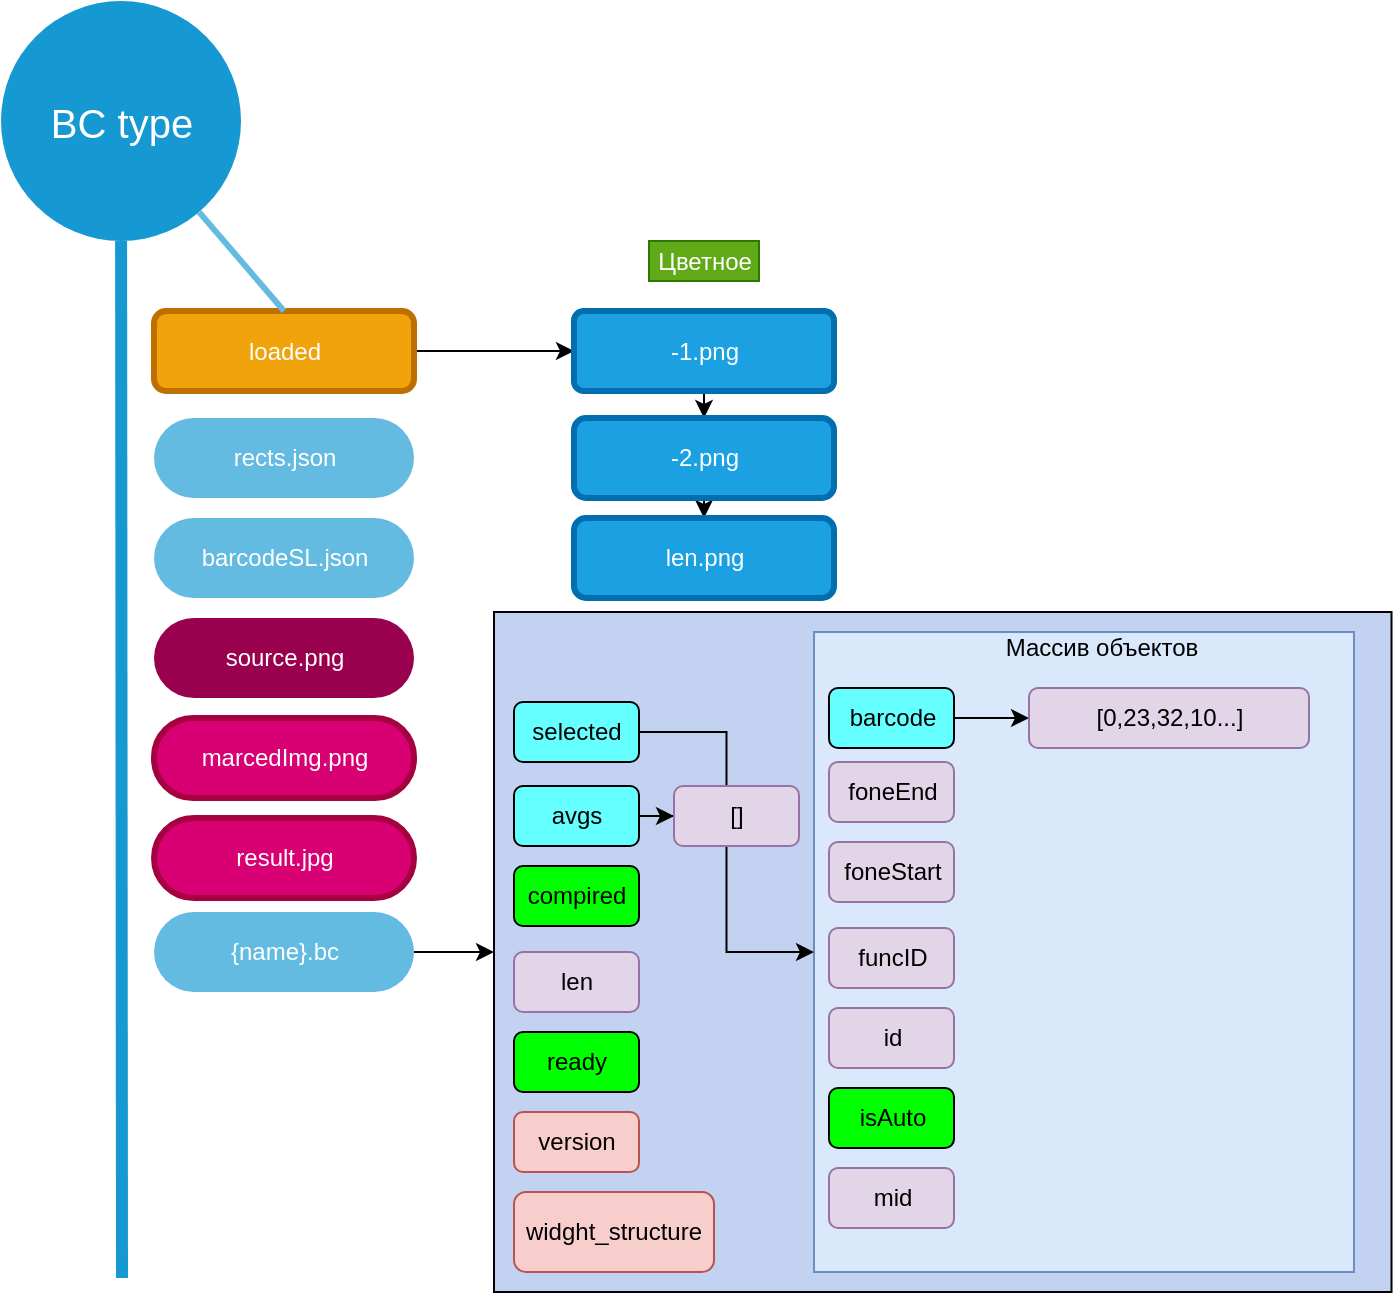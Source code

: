 <mxfile version="12.6.5" type="device"><diagram id="6a731a19-8d31-9384-78a2-239565b7b9f0" name="Page-1"><mxGraphModel dx="1024" dy="592" grid="1" gridSize="10" guides="1" tooltips="1" connect="1" arrows="1" fold="1" page="1" pageScale="1" pageWidth="1169" pageHeight="827" background="#ffffff" math="0" shadow="0"><root><mxCell id="0"/><mxCell id="1" parent="0"/><mxCell id="Y8BuCUHLw8fNUfFAt4tM-1394" value="" style="rounded=0;whiteSpace=wrap;html=1;fillColor=#C4D2F2;" parent="1" vertex="1"><mxGeometry x="770" y="577" width="448.75" height="340" as="geometry"/></mxCell><mxCell id="PFTpVJ1n_rNxzz7cIlE4-1382" value="" style="rounded=0;whiteSpace=wrap;html=1;fillColor=#dae8fc;strokeColor=#6c8ebf;" parent="1" vertex="1"><mxGeometry x="930" y="587" width="270" height="320" as="geometry"/></mxCell><mxCell id="1350" value="BC type" style="ellipse;whiteSpace=wrap;html=1;shadow=0;fontFamily=Helvetica;fontSize=20;fontColor=#FFFFFF;align=center;strokeWidth=3;fillColor=#1699D3;strokeColor=none;direction=south;" parent="1" vertex="1"><mxGeometry x="523.5" y="271.5" width="120" height="120" as="geometry"/></mxCell><mxCell id="1359" style="endArrow=none;strokeWidth=6;strokeColor=#1699D3;html=1;" parent="1" target="1350" edge="1"><mxGeometry relative="1" as="geometry"><mxPoint x="584" y="910" as="sourcePoint"/></mxGeometry></mxCell><mxCell id="GcqLwnk009c3Bhf9z3vK-1553" value="" style="edgeStyle=orthogonalEdgeStyle;rounded=0;orthogonalLoop=1;jettySize=auto;html=1;" parent="1" source="1375" target="GcqLwnk009c3Bhf9z3vK-1552" edge="1"><mxGeometry relative="1" as="geometry"/></mxCell><mxCell id="1375" value="loaded" style="rounded=1;fillColor=#f0a30a;strokeColor=#BD7000;strokeWidth=3;shadow=0;html=1;fontColor=#ffffff;" parent="1" vertex="1"><mxGeometry x="600" y="426.5" width="130" height="40" as="geometry"/></mxCell><mxCell id="GcqLwnk009c3Bhf9z3vK-1557" value="" style="edgeStyle=orthogonalEdgeStyle;rounded=0;orthogonalLoop=1;jettySize=auto;html=1;" parent="1" source="GcqLwnk009c3Bhf9z3vK-1552" target="GcqLwnk009c3Bhf9z3vK-1556" edge="1"><mxGeometry relative="1" as="geometry"/></mxCell><mxCell id="GcqLwnk009c3Bhf9z3vK-1552" value="-1.png" style="rounded=1;fillColor=#1ba1e2;strokeColor=#006EAF;strokeWidth=3;shadow=0;html=1;fontColor=#ffffff;arcSize=12;" parent="1" vertex="1"><mxGeometry x="810" y="426.5" width="130" height="40" as="geometry"/></mxCell><mxCell id="GcqLwnk009c3Bhf9z3vK-1559" value="" style="edgeStyle=orthogonalEdgeStyle;rounded=0;orthogonalLoop=1;jettySize=auto;html=1;" parent="1" source="GcqLwnk009c3Bhf9z3vK-1556" target="GcqLwnk009c3Bhf9z3vK-1558" edge="1"><mxGeometry relative="1" as="geometry"/></mxCell><mxCell id="GcqLwnk009c3Bhf9z3vK-1556" value="-2.png" style="rounded=1;fillColor=#1ba1e2;strokeColor=#006EAF;strokeWidth=3;shadow=0;html=1;fontColor=#ffffff;" parent="1" vertex="1"><mxGeometry x="810" y="480" width="130" height="40" as="geometry"/></mxCell><mxCell id="GcqLwnk009c3Bhf9z3vK-1558" value="len.png" style="rounded=1;fillColor=#1ba1e2;strokeColor=#006EAF;strokeWidth=3;shadow=0;html=1;fontColor=#ffffff;" parent="1" vertex="1"><mxGeometry x="810" y="530" width="130" height="40" as="geometry"/></mxCell><mxCell id="1377" value="" style="edgeStyle=none;endArrow=none;strokeWidth=3;strokeColor=#64BBE2;html=1;entryX=0.5;entryY=0;entryDx=0;entryDy=0;" parent="1" source="1350" target="1375" edge="1"><mxGeometry x="-221.5" y="56.5" width="100" height="100" as="geometry"><mxPoint x="-221.5" y="156.5" as="sourcePoint"/><mxPoint x="713.5" y="354.833" as="targetPoint"/></mxGeometry></mxCell><mxCell id="GcqLwnk009c3Bhf9z3vK-1542" value="rects.json" style="rounded=1;fillColor=#64BBE2;strokeColor=none;strokeWidth=3;shadow=0;html=1;fontColor=#FFFFFF;arcSize=50;" parent="1" vertex="1"><mxGeometry x="600" y="480" width="130" height="40" as="geometry"/></mxCell><mxCell id="GcqLwnk009c3Bhf9z3vK-1544" value="barcodeSL.json" style="rounded=1;fillColor=#64BBE2;strokeColor=none;strokeWidth=3;shadow=0;html=1;fontColor=#FFFFFF;arcSize=50;" parent="1" vertex="1"><mxGeometry x="600" y="530" width="130" height="40" as="geometry"/></mxCell><mxCell id="GcqLwnk009c3Bhf9z3vK-1548" value="source.png" style="rounded=1;fillColor=#99004D;strokeColor=none;strokeWidth=3;shadow=0;html=1;fontColor=#FFFFFF;arcSize=50;" parent="1" vertex="1"><mxGeometry x="600" y="580" width="130" height="40" as="geometry"/></mxCell><mxCell id="GcqLwnk009c3Bhf9z3vK-1549" value="marcedImg.png" style="rounded=1;fillColor=#d80073;strokeColor=#A50040;strokeWidth=3;shadow=0;html=1;fontColor=#ffffff;arcSize=49;" parent="1" vertex="1"><mxGeometry x="600" y="630" width="130" height="40" as="geometry"/></mxCell><mxCell id="GcqLwnk009c3Bhf9z3vK-1550" value="result.jpg" style="rounded=1;fillColor=#d80073;strokeColor=#A50040;strokeWidth=3;shadow=0;html=1;fontColor=#ffffff;arcSize=50;" parent="1" vertex="1"><mxGeometry x="600" y="680" width="130" height="40" as="geometry"/></mxCell><mxCell id="PFTpVJ1n_rNxzz7cIlE4-1386" value="" style="edgeStyle=orthogonalEdgeStyle;rounded=0;orthogonalLoop=1;jettySize=auto;html=1;" parent="1" source="GcqLwnk009c3Bhf9z3vK-1551" target="Y8BuCUHLw8fNUfFAt4tM-1394" edge="1"><mxGeometry relative="1" as="geometry"><mxPoint x="770" y="697" as="sourcePoint"/></mxGeometry></mxCell><mxCell id="GcqLwnk009c3Bhf9z3vK-1551" value="{name}.bc" style="rounded=1;fillColor=#64BBE2;strokeColor=none;strokeWidth=3;shadow=0;html=1;fontColor=#FFFFFF;arcSize=50;" parent="1" vertex="1"><mxGeometry x="600" y="727" width="130" height="40" as="geometry"/></mxCell><mxCell id="GcqLwnk009c3Bhf9z3vK-1554" value="Цветное" style="text;html=1;strokeColor=#2D7600;fillColor=#60a917;align=center;verticalAlign=middle;whiteSpace=wrap;rounded=0;fontColor=#ffffff;" parent="1" vertex="1"><mxGeometry x="847.5" y="391.5" width="55" height="20" as="geometry"/></mxCell><mxCell id="PFTpVJ1n_rNxzz7cIlE4-1379" value="" style="edgeStyle=orthogonalEdgeStyle;rounded=0;orthogonalLoop=1;jettySize=auto;html=1;" parent="1" source="Y8BuCUHLw8fNUfFAt4tM-1377" target="PFTpVJ1n_rNxzz7cIlE4-1378" edge="1"><mxGeometry relative="1" as="geometry"/></mxCell><mxCell id="Y8BuCUHLw8fNUfFAt4tM-1377" value="avgs" style="rounded=1;whiteSpace=wrap;html=1;fillColor=#66FFFF;" parent="1" vertex="1"><mxGeometry x="780" y="664" width="62.5" height="30" as="geometry"/></mxCell><mxCell id="Y8BuCUHLw8fNUfFAt4tM-1379" value="compired" style="rounded=1;whiteSpace=wrap;html=1;fillColor=#00FF00;" parent="1" vertex="1"><mxGeometry x="780" y="704" width="62.5" height="30" as="geometry"/></mxCell><mxCell id="Y8BuCUHLw8fNUfFAt4tM-1380" value="len" style="rounded=1;whiteSpace=wrap;html=1;fillColor=#e1d5e7;strokeColor=#9673a6;" parent="1" vertex="1"><mxGeometry x="780" y="747" width="62.5" height="30" as="geometry"/></mxCell><mxCell id="Y8BuCUHLw8fNUfFAt4tM-1381" value="ready" style="rounded=1;whiteSpace=wrap;html=1;fillColor=#00FF00;" parent="1" vertex="1"><mxGeometry x="780" y="787" width="62.5" height="30" as="geometry"/></mxCell><mxCell id="Y8BuCUHLw8fNUfFAt4tM-1382" value="version" style="rounded=1;whiteSpace=wrap;html=1;fillColor=#f8cecc;strokeColor=#b85450;" parent="1" vertex="1"><mxGeometry x="780" y="827" width="62.5" height="30" as="geometry"/></mxCell><mxCell id="Y8BuCUHLw8fNUfFAt4tM-1383" value="widght_structure" style="rounded=1;whiteSpace=wrap;html=1;fillColor=#f8cecc;strokeColor=#b85450;" parent="1" vertex="1"><mxGeometry x="780" y="867" width="100" height="40" as="geometry"/></mxCell><mxCell id="PFTpVJ1n_rNxzz7cIlE4-1384" value="" style="edgeStyle=orthogonalEdgeStyle;rounded=0;orthogonalLoop=1;jettySize=auto;html=1;" parent="1" source="Y8BuCUHLw8fNUfFAt4tM-1384" target="PFTpVJ1n_rNxzz7cIlE4-1382" edge="1"><mxGeometry relative="1" as="geometry"><mxPoint x="922.5" y="637" as="targetPoint"/></mxGeometry></mxCell><mxCell id="Y8BuCUHLw8fNUfFAt4tM-1384" value="selected" style="rounded=1;whiteSpace=wrap;html=1;fillColor=#66FFFF;" parent="1" vertex="1"><mxGeometry x="780" y="622" width="62.5" height="30" as="geometry"/></mxCell><mxCell id="PFTpVJ1n_rNxzz7cIlE4-1380" value="" style="edgeStyle=orthogonalEdgeStyle;rounded=0;orthogonalLoop=1;jettySize=auto;html=1;" parent="1" source="Y8BuCUHLw8fNUfFAt4tM-1386" target="Y8BuCUHLw8fNUfFAt4tM-1392" edge="1"><mxGeometry relative="1" as="geometry"/></mxCell><mxCell id="Y8BuCUHLw8fNUfFAt4tM-1386" value="barcode" style="rounded=1;whiteSpace=wrap;html=1;fillColor=#66FFFF;" parent="1" vertex="1"><mxGeometry x="937.5" y="615" width="62.5" height="30" as="geometry"/></mxCell><mxCell id="Y8BuCUHLw8fNUfFAt4tM-1387" value="foneEnd" style="rounded=1;whiteSpace=wrap;html=1;fillColor=#e1d5e7;strokeColor=#9673a6;" parent="1" vertex="1"><mxGeometry x="937.5" y="652" width="62.5" height="30" as="geometry"/></mxCell><mxCell id="Y8BuCUHLw8fNUfFAt4tM-1388" value="foneStart" style="rounded=1;whiteSpace=wrap;html=1;fillColor=#e1d5e7;strokeColor=#9673a6;" parent="1" vertex="1"><mxGeometry x="937.5" y="692" width="62.5" height="30" as="geometry"/></mxCell><mxCell id="Y8BuCUHLw8fNUfFAt4tM-1389" value="funcID" style="rounded=1;whiteSpace=wrap;html=1;fillColor=#e1d5e7;strokeColor=#9673a6;" parent="1" vertex="1"><mxGeometry x="937.5" y="735" width="62.5" height="30" as="geometry"/></mxCell><mxCell id="Y8BuCUHLw8fNUfFAt4tM-1390" value="id" style="rounded=1;whiteSpace=wrap;html=1;fillColor=#e1d5e7;strokeColor=#9673a6;" parent="1" vertex="1"><mxGeometry x="937.5" y="775" width="62.5" height="30" as="geometry"/></mxCell><mxCell id="Y8BuCUHLw8fNUfFAt4tM-1391" value="isAuto" style="rounded=1;whiteSpace=wrap;html=1;fillColor=#00FF00;" parent="1" vertex="1"><mxGeometry x="937.5" y="815" width="62.5" height="30" as="geometry"/></mxCell><mxCell id="Y8BuCUHLw8fNUfFAt4tM-1392" value="[0,23,32,10...]" style="rounded=1;whiteSpace=wrap;html=1;fillColor=#e1d5e7;strokeColor=#9673a6;" parent="1" vertex="1"><mxGeometry x="1037.5" y="615" width="140" height="30" as="geometry"/></mxCell><mxCell id="Y8BuCUHLw8fNUfFAt4tM-1393" value="mid" style="rounded=1;whiteSpace=wrap;html=1;fillColor=#e1d5e7;strokeColor=#9673a6;" parent="1" vertex="1"><mxGeometry x="937.5" y="855" width="62.5" height="30" as="geometry"/></mxCell><mxCell id="PFTpVJ1n_rNxzz7cIlE4-1378" value="[]" style="rounded=1;whiteSpace=wrap;html=1;fillColor=#e1d5e7;strokeColor=#9673a6;" parent="1" vertex="1"><mxGeometry x="860" y="664" width="62.5" height="30" as="geometry"/></mxCell><mxCell id="PFTpVJ1n_rNxzz7cIlE4-1385" value="Массив объектов" style="text;html=1;strokeColor=none;fillColor=none;align=center;verticalAlign=middle;whiteSpace=wrap;rounded=0;" parent="1" vertex="1"><mxGeometry x="998" y="585" width="152" height="20" as="geometry"/></mxCell></root></mxGraphModel></diagram></mxfile>